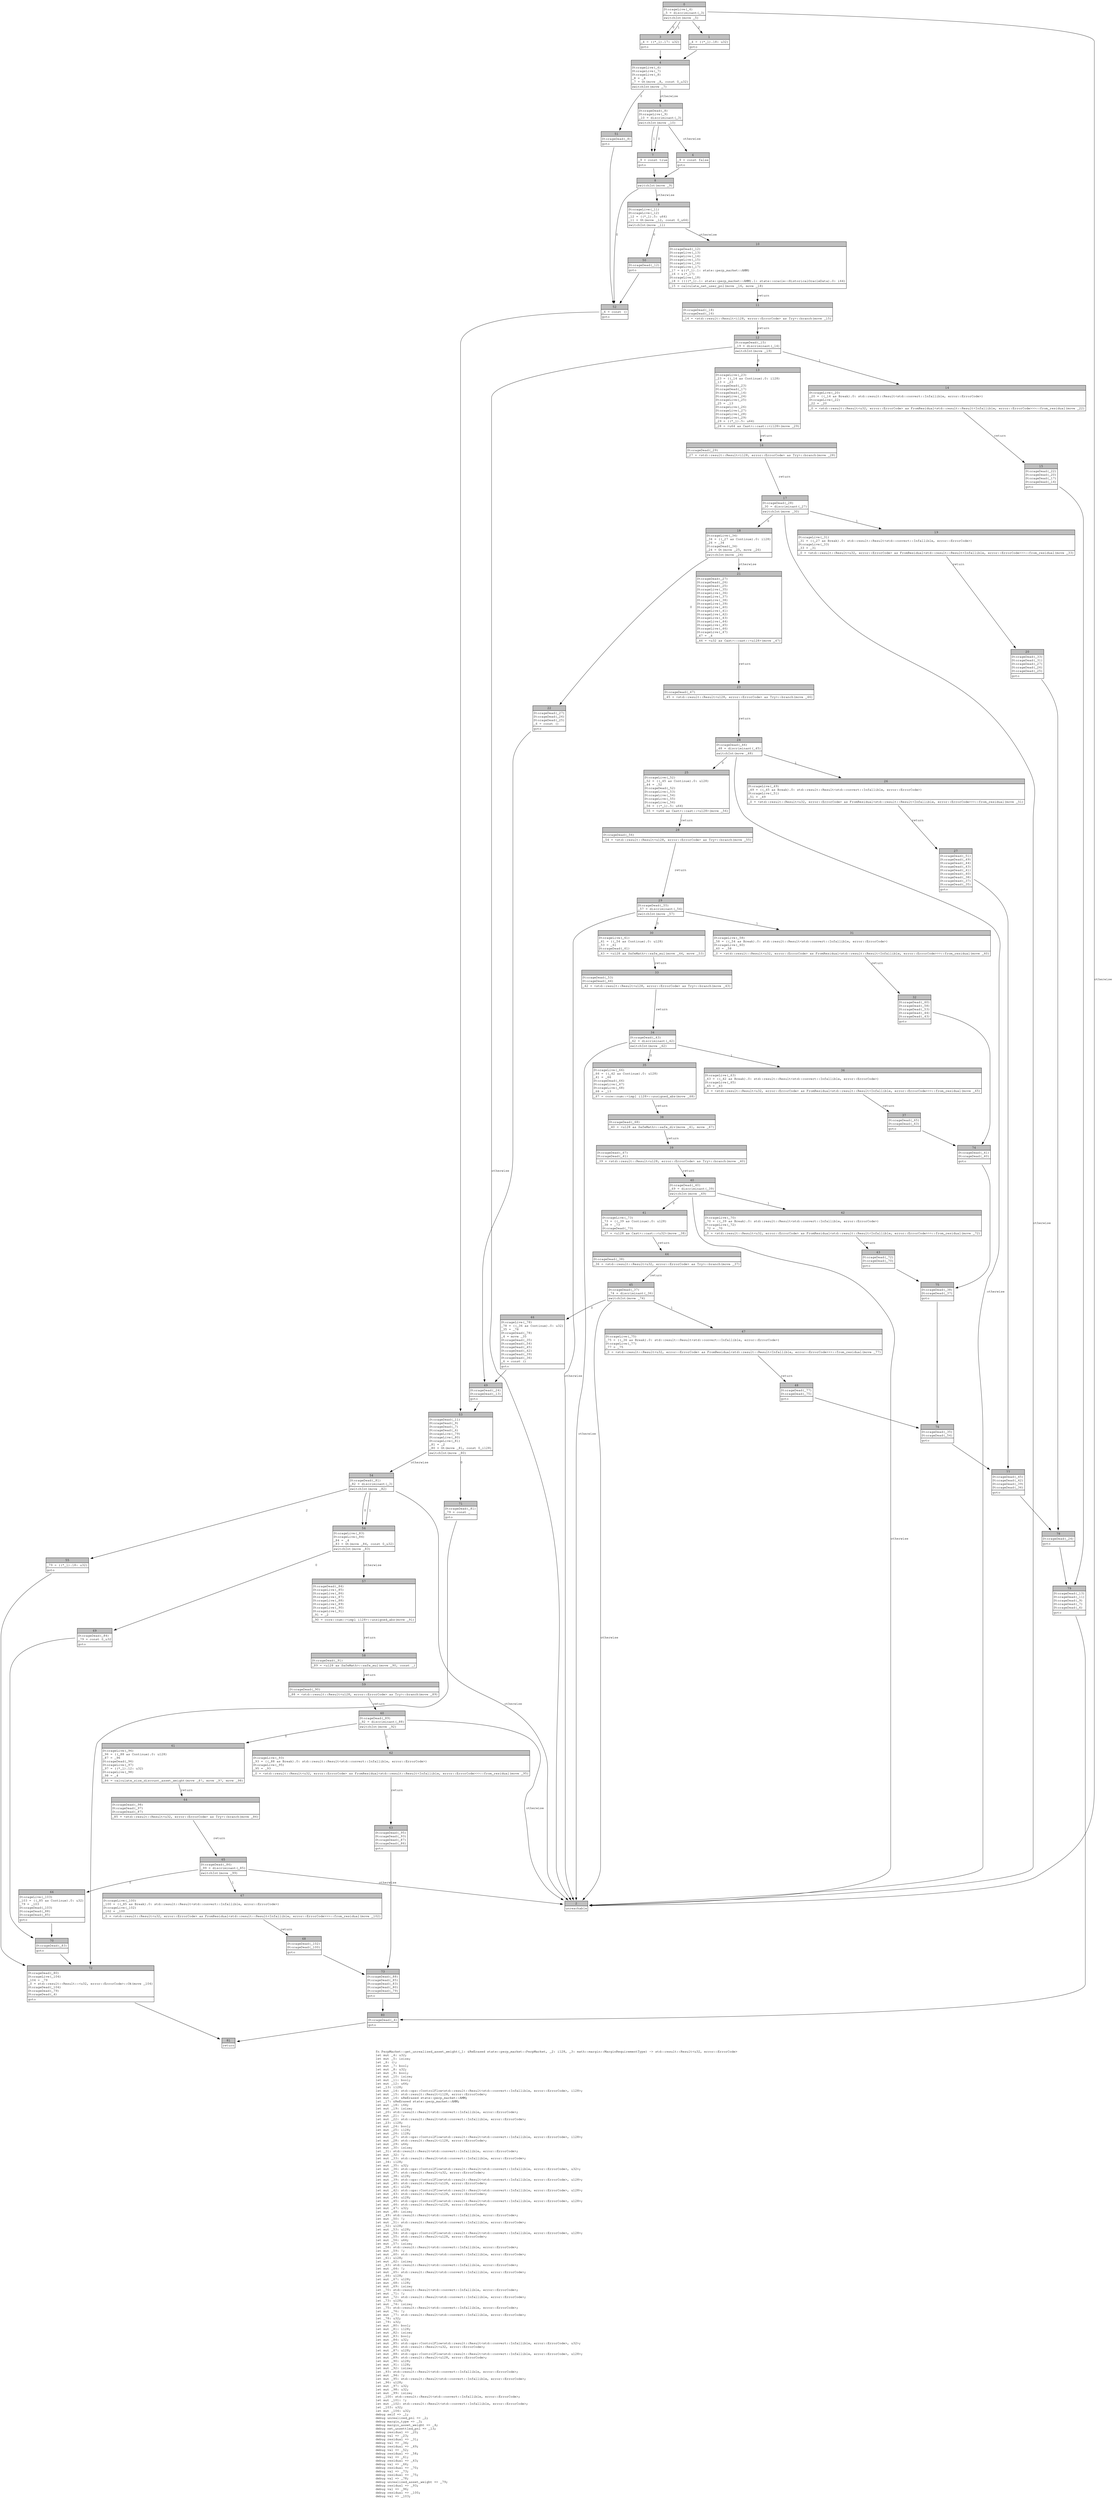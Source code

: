 digraph Mir_0_3802 {
    graph [fontname="Courier, monospace"];
    node [fontname="Courier, monospace"];
    edge [fontname="Courier, monospace"];
    label=<fn PerpMarket::get_unrealized_asset_weight(_1: &amp;ReErased state::perp_market::PerpMarket, _2: i128, _3: math::margin::MarginRequirementType) -&gt; std::result::Result&lt;u32, error::ErrorCode&gt;<br align="left"/>let mut _4: u32;<br align="left"/>let mut _5: isize;<br align="left"/>let _6: ();<br align="left"/>let mut _7: bool;<br align="left"/>let mut _8: u32;<br align="left"/>let mut _9: bool;<br align="left"/>let mut _10: isize;<br align="left"/>let mut _11: bool;<br align="left"/>let mut _12: u64;<br align="left"/>let _13: i128;<br align="left"/>let mut _14: std::ops::ControlFlow&lt;std::result::Result&lt;std::convert::Infallible, error::ErrorCode&gt;, i128&gt;;<br align="left"/>let mut _15: std::result::Result&lt;i128, error::ErrorCode&gt;;<br align="left"/>let mut _16: &amp;ReErased state::perp_market::AMM;<br align="left"/>let _17: &amp;ReErased state::perp_market::AMM;<br align="left"/>let mut _18: i64;<br align="left"/>let mut _19: isize;<br align="left"/>let _20: std::result::Result&lt;std::convert::Infallible, error::ErrorCode&gt;;<br align="left"/>let mut _21: !;<br align="left"/>let mut _22: std::result::Result&lt;std::convert::Infallible, error::ErrorCode&gt;;<br align="left"/>let _23: i128;<br align="left"/>let mut _24: bool;<br align="left"/>let mut _25: i128;<br align="left"/>let mut _26: i128;<br align="left"/>let mut _27: std::ops::ControlFlow&lt;std::result::Result&lt;std::convert::Infallible, error::ErrorCode&gt;, i128&gt;;<br align="left"/>let mut _28: std::result::Result&lt;i128, error::ErrorCode&gt;;<br align="left"/>let mut _29: u64;<br align="left"/>let mut _30: isize;<br align="left"/>let _31: std::result::Result&lt;std::convert::Infallible, error::ErrorCode&gt;;<br align="left"/>let mut _32: !;<br align="left"/>let mut _33: std::result::Result&lt;std::convert::Infallible, error::ErrorCode&gt;;<br align="left"/>let _34: i128;<br align="left"/>let mut _35: u32;<br align="left"/>let mut _36: std::ops::ControlFlow&lt;std::result::Result&lt;std::convert::Infallible, error::ErrorCode&gt;, u32&gt;;<br align="left"/>let mut _37: std::result::Result&lt;u32, error::ErrorCode&gt;;<br align="left"/>let mut _38: u128;<br align="left"/>let mut _39: std::ops::ControlFlow&lt;std::result::Result&lt;std::convert::Infallible, error::ErrorCode&gt;, u128&gt;;<br align="left"/>let mut _40: std::result::Result&lt;u128, error::ErrorCode&gt;;<br align="left"/>let mut _41: u128;<br align="left"/>let mut _42: std::ops::ControlFlow&lt;std::result::Result&lt;std::convert::Infallible, error::ErrorCode&gt;, u128&gt;;<br align="left"/>let mut _43: std::result::Result&lt;u128, error::ErrorCode&gt;;<br align="left"/>let mut _44: u128;<br align="left"/>let mut _45: std::ops::ControlFlow&lt;std::result::Result&lt;std::convert::Infallible, error::ErrorCode&gt;, u128&gt;;<br align="left"/>let mut _46: std::result::Result&lt;u128, error::ErrorCode&gt;;<br align="left"/>let mut _47: u32;<br align="left"/>let mut _48: isize;<br align="left"/>let _49: std::result::Result&lt;std::convert::Infallible, error::ErrorCode&gt;;<br align="left"/>let mut _50: !;<br align="left"/>let mut _51: std::result::Result&lt;std::convert::Infallible, error::ErrorCode&gt;;<br align="left"/>let _52: u128;<br align="left"/>let mut _53: u128;<br align="left"/>let mut _54: std::ops::ControlFlow&lt;std::result::Result&lt;std::convert::Infallible, error::ErrorCode&gt;, u128&gt;;<br align="left"/>let mut _55: std::result::Result&lt;u128, error::ErrorCode&gt;;<br align="left"/>let mut _56: u64;<br align="left"/>let mut _57: isize;<br align="left"/>let _58: std::result::Result&lt;std::convert::Infallible, error::ErrorCode&gt;;<br align="left"/>let mut _59: !;<br align="left"/>let mut _60: std::result::Result&lt;std::convert::Infallible, error::ErrorCode&gt;;<br align="left"/>let _61: u128;<br align="left"/>let mut _62: isize;<br align="left"/>let _63: std::result::Result&lt;std::convert::Infallible, error::ErrorCode&gt;;<br align="left"/>let mut _64: !;<br align="left"/>let mut _65: std::result::Result&lt;std::convert::Infallible, error::ErrorCode&gt;;<br align="left"/>let _66: u128;<br align="left"/>let mut _67: u128;<br align="left"/>let mut _68: i128;<br align="left"/>let mut _69: isize;<br align="left"/>let _70: std::result::Result&lt;std::convert::Infallible, error::ErrorCode&gt;;<br align="left"/>let mut _71: !;<br align="left"/>let mut _72: std::result::Result&lt;std::convert::Infallible, error::ErrorCode&gt;;<br align="left"/>let _73: u128;<br align="left"/>let mut _74: isize;<br align="left"/>let _75: std::result::Result&lt;std::convert::Infallible, error::ErrorCode&gt;;<br align="left"/>let mut _76: !;<br align="left"/>let mut _77: std::result::Result&lt;std::convert::Infallible, error::ErrorCode&gt;;<br align="left"/>let _78: u32;<br align="left"/>let _79: u32;<br align="left"/>let mut _80: bool;<br align="left"/>let mut _81: i128;<br align="left"/>let mut _82: isize;<br align="left"/>let mut _83: bool;<br align="left"/>let mut _84: u32;<br align="left"/>let mut _85: std::ops::ControlFlow&lt;std::result::Result&lt;std::convert::Infallible, error::ErrorCode&gt;, u32&gt;;<br align="left"/>let mut _86: std::result::Result&lt;u32, error::ErrorCode&gt;;<br align="left"/>let mut _87: u128;<br align="left"/>let mut _88: std::ops::ControlFlow&lt;std::result::Result&lt;std::convert::Infallible, error::ErrorCode&gt;, u128&gt;;<br align="left"/>let mut _89: std::result::Result&lt;u128, error::ErrorCode&gt;;<br align="left"/>let mut _90: u128;<br align="left"/>let mut _91: i128;<br align="left"/>let mut _92: isize;<br align="left"/>let _93: std::result::Result&lt;std::convert::Infallible, error::ErrorCode&gt;;<br align="left"/>let mut _94: !;<br align="left"/>let mut _95: std::result::Result&lt;std::convert::Infallible, error::ErrorCode&gt;;<br align="left"/>let _96: u128;<br align="left"/>let mut _97: u32;<br align="left"/>let mut _98: u32;<br align="left"/>let mut _99: isize;<br align="left"/>let _100: std::result::Result&lt;std::convert::Infallible, error::ErrorCode&gt;;<br align="left"/>let mut _101: !;<br align="left"/>let mut _102: std::result::Result&lt;std::convert::Infallible, error::ErrorCode&gt;;<br align="left"/>let _103: u32;<br align="left"/>let mut _104: u32;<br align="left"/>debug self =&gt; _1;<br align="left"/>debug unrealized_pnl =&gt; _2;<br align="left"/>debug margin_type =&gt; _3;<br align="left"/>debug margin_asset_weight =&gt; _4;<br align="left"/>debug net_unsettled_pnl =&gt; _13;<br align="left"/>debug residual =&gt; _20;<br align="left"/>debug val =&gt; _23;<br align="left"/>debug residual =&gt; _31;<br align="left"/>debug val =&gt; _34;<br align="left"/>debug residual =&gt; _49;<br align="left"/>debug val =&gt; _52;<br align="left"/>debug residual =&gt; _58;<br align="left"/>debug val =&gt; _61;<br align="left"/>debug residual =&gt; _63;<br align="left"/>debug val =&gt; _66;<br align="left"/>debug residual =&gt; _70;<br align="left"/>debug val =&gt; _73;<br align="left"/>debug residual =&gt; _75;<br align="left"/>debug val =&gt; _78;<br align="left"/>debug unrealized_asset_weight =&gt; _79;<br align="left"/>debug residual =&gt; _93;<br align="left"/>debug val =&gt; _96;<br align="left"/>debug residual =&gt; _100;<br align="left"/>debug val =&gt; _103;<br align="left"/>>;
    bb0__0_3802 [shape="none", label=<<table border="0" cellborder="1" cellspacing="0"><tr><td bgcolor="gray" align="center" colspan="1">0</td></tr><tr><td align="left" balign="left">StorageLive(_4)<br/>_5 = discriminant(_3)<br/></td></tr><tr><td align="left">switchInt(move _5)</td></tr></table>>];
    bb1__0_3802 [shape="none", label=<<table border="0" cellborder="1" cellspacing="0"><tr><td bgcolor="gray" align="center" colspan="1">1</td></tr><tr><td align="left" balign="left">_4 = ((*_1).18: u32)<br/></td></tr><tr><td align="left">goto</td></tr></table>>];
    bb2__0_3802 [shape="none", label=<<table border="0" cellborder="1" cellspacing="0"><tr><td bgcolor="gray" align="center" colspan="1">2</td></tr><tr><td align="left">unreachable</td></tr></table>>];
    bb3__0_3802 [shape="none", label=<<table border="0" cellborder="1" cellspacing="0"><tr><td bgcolor="gray" align="center" colspan="1">3</td></tr><tr><td align="left" balign="left">_4 = ((*_1).17: u32)<br/></td></tr><tr><td align="left">goto</td></tr></table>>];
    bb4__0_3802 [shape="none", label=<<table border="0" cellborder="1" cellspacing="0"><tr><td bgcolor="gray" align="center" colspan="1">4</td></tr><tr><td align="left" balign="left">StorageLive(_6)<br/>StorageLive(_7)<br/>StorageLive(_8)<br/>_8 = _4<br/>_7 = Gt(move _8, const 0_u32)<br/></td></tr><tr><td align="left">switchInt(move _7)</td></tr></table>>];
    bb5__0_3802 [shape="none", label=<<table border="0" cellborder="1" cellspacing="0"><tr><td bgcolor="gray" align="center" colspan="1">5</td></tr><tr><td align="left" balign="left">StorageDead(_8)<br/>StorageLive(_9)<br/>_10 = discriminant(_3)<br/></td></tr><tr><td align="left">switchInt(move _10)</td></tr></table>>];
    bb6__0_3802 [shape="none", label=<<table border="0" cellborder="1" cellspacing="0"><tr><td bgcolor="gray" align="center" colspan="1">6</td></tr><tr><td align="left" balign="left">_9 = const false<br/></td></tr><tr><td align="left">goto</td></tr></table>>];
    bb7__0_3802 [shape="none", label=<<table border="0" cellborder="1" cellspacing="0"><tr><td bgcolor="gray" align="center" colspan="1">7</td></tr><tr><td align="left" balign="left">_9 = const true<br/></td></tr><tr><td align="left">goto</td></tr></table>>];
    bb8__0_3802 [shape="none", label=<<table border="0" cellborder="1" cellspacing="0"><tr><td bgcolor="gray" align="center" colspan="1">8</td></tr><tr><td align="left">switchInt(move _9)</td></tr></table>>];
    bb9__0_3802 [shape="none", label=<<table border="0" cellborder="1" cellspacing="0"><tr><td bgcolor="gray" align="center" colspan="1">9</td></tr><tr><td align="left" balign="left">StorageLive(_11)<br/>StorageLive(_12)<br/>_12 = ((*_1).5: u64)<br/>_11 = Gt(move _12, const 0_u64)<br/></td></tr><tr><td align="left">switchInt(move _11)</td></tr></table>>];
    bb10__0_3802 [shape="none", label=<<table border="0" cellborder="1" cellspacing="0"><tr><td bgcolor="gray" align="center" colspan="1">10</td></tr><tr><td align="left" balign="left">StorageDead(_12)<br/>StorageLive(_13)<br/>StorageLive(_14)<br/>StorageLive(_15)<br/>StorageLive(_16)<br/>StorageLive(_17)<br/>_17 = &amp;((*_1).1: state::perp_market::AMM)<br/>_16 = &amp;(*_17)<br/>StorageLive(_18)<br/>_18 = ((((*_1).1: state::perp_market::AMM).1: state::oracle::HistoricalOracleData).0: i64)<br/></td></tr><tr><td align="left">_15 = calculate_net_user_pnl(move _16, move _18)</td></tr></table>>];
    bb11__0_3802 [shape="none", label=<<table border="0" cellborder="1" cellspacing="0"><tr><td bgcolor="gray" align="center" colspan="1">11</td></tr><tr><td align="left" balign="left">StorageDead(_18)<br/>StorageDead(_16)<br/></td></tr><tr><td align="left">_14 = &lt;std::result::Result&lt;i128, error::ErrorCode&gt; as Try&gt;::branch(move _15)</td></tr></table>>];
    bb12__0_3802 [shape="none", label=<<table border="0" cellborder="1" cellspacing="0"><tr><td bgcolor="gray" align="center" colspan="1">12</td></tr><tr><td align="left" balign="left">StorageDead(_15)<br/>_19 = discriminant(_14)<br/></td></tr><tr><td align="left">switchInt(move _19)</td></tr></table>>];
    bb13__0_3802 [shape="none", label=<<table border="0" cellborder="1" cellspacing="0"><tr><td bgcolor="gray" align="center" colspan="1">13</td></tr><tr><td align="left" balign="left">StorageLive(_23)<br/>_23 = ((_14 as Continue).0: i128)<br/>_13 = _23<br/>StorageDead(_23)<br/>StorageDead(_17)<br/>StorageDead(_14)<br/>StorageLive(_24)<br/>StorageLive(_25)<br/>_25 = _13<br/>StorageLive(_26)<br/>StorageLive(_27)<br/>StorageLive(_28)<br/>StorageLive(_29)<br/>_29 = ((*_1).5: u64)<br/></td></tr><tr><td align="left">_28 = &lt;u64 as Cast&gt;::cast::&lt;i128&gt;(move _29)</td></tr></table>>];
    bb14__0_3802 [shape="none", label=<<table border="0" cellborder="1" cellspacing="0"><tr><td bgcolor="gray" align="center" colspan="1">14</td></tr><tr><td align="left" balign="left">StorageLive(_20)<br/>_20 = ((_14 as Break).0: std::result::Result&lt;std::convert::Infallible, error::ErrorCode&gt;)<br/>StorageLive(_22)<br/>_22 = _20<br/></td></tr><tr><td align="left">_0 = &lt;std::result::Result&lt;u32, error::ErrorCode&gt; as FromResidual&lt;std::result::Result&lt;Infallible, error::ErrorCode&gt;&gt;&gt;::from_residual(move _22)</td></tr></table>>];
    bb15__0_3802 [shape="none", label=<<table border="0" cellborder="1" cellspacing="0"><tr><td bgcolor="gray" align="center" colspan="1">15</td></tr><tr><td align="left" balign="left">StorageDead(_22)<br/>StorageDead(_20)<br/>StorageDead(_17)<br/>StorageDead(_14)<br/></td></tr><tr><td align="left">goto</td></tr></table>>];
    bb16__0_3802 [shape="none", label=<<table border="0" cellborder="1" cellspacing="0"><tr><td bgcolor="gray" align="center" colspan="1">16</td></tr><tr><td align="left" balign="left">StorageDead(_29)<br/></td></tr><tr><td align="left">_27 = &lt;std::result::Result&lt;i128, error::ErrorCode&gt; as Try&gt;::branch(move _28)</td></tr></table>>];
    bb17__0_3802 [shape="none", label=<<table border="0" cellborder="1" cellspacing="0"><tr><td bgcolor="gray" align="center" colspan="1">17</td></tr><tr><td align="left" balign="left">StorageDead(_28)<br/>_30 = discriminant(_27)<br/></td></tr><tr><td align="left">switchInt(move _30)</td></tr></table>>];
    bb18__0_3802 [shape="none", label=<<table border="0" cellborder="1" cellspacing="0"><tr><td bgcolor="gray" align="center" colspan="1">18</td></tr><tr><td align="left" balign="left">StorageLive(_34)<br/>_34 = ((_27 as Continue).0: i128)<br/>_26 = _34<br/>StorageDead(_34)<br/>_24 = Gt(move _25, move _26)<br/></td></tr><tr><td align="left">switchInt(move _24)</td></tr></table>>];
    bb19__0_3802 [shape="none", label=<<table border="0" cellborder="1" cellspacing="0"><tr><td bgcolor="gray" align="center" colspan="1">19</td></tr><tr><td align="left" balign="left">StorageLive(_31)<br/>_31 = ((_27 as Break).0: std::result::Result&lt;std::convert::Infallible, error::ErrorCode&gt;)<br/>StorageLive(_33)<br/>_33 = _31<br/></td></tr><tr><td align="left">_0 = &lt;std::result::Result&lt;u32, error::ErrorCode&gt; as FromResidual&lt;std::result::Result&lt;Infallible, error::ErrorCode&gt;&gt;&gt;::from_residual(move _33)</td></tr></table>>];
    bb20__0_3802 [shape="none", label=<<table border="0" cellborder="1" cellspacing="0"><tr><td bgcolor="gray" align="center" colspan="1">20</td></tr><tr><td align="left" balign="left">StorageDead(_33)<br/>StorageDead(_31)<br/>StorageDead(_27)<br/>StorageDead(_26)<br/>StorageDead(_25)<br/></td></tr><tr><td align="left">goto</td></tr></table>>];
    bb21__0_3802 [shape="none", label=<<table border="0" cellborder="1" cellspacing="0"><tr><td bgcolor="gray" align="center" colspan="1">21</td></tr><tr><td align="left" balign="left">StorageDead(_27)<br/>StorageDead(_26)<br/>StorageDead(_25)<br/>StorageLive(_35)<br/>StorageLive(_36)<br/>StorageLive(_37)<br/>StorageLive(_38)<br/>StorageLive(_39)<br/>StorageLive(_40)<br/>StorageLive(_41)<br/>StorageLive(_42)<br/>StorageLive(_43)<br/>StorageLive(_44)<br/>StorageLive(_45)<br/>StorageLive(_46)<br/>StorageLive(_47)<br/>_47 = _4<br/></td></tr><tr><td align="left">_46 = &lt;u32 as Cast&gt;::cast::&lt;u128&gt;(move _47)</td></tr></table>>];
    bb22__0_3802 [shape="none", label=<<table border="0" cellborder="1" cellspacing="0"><tr><td bgcolor="gray" align="center" colspan="1">22</td></tr><tr><td align="left" balign="left">StorageDead(_27)<br/>StorageDead(_26)<br/>StorageDead(_25)<br/>_6 = const ()<br/></td></tr><tr><td align="left">goto</td></tr></table>>];
    bb23__0_3802 [shape="none", label=<<table border="0" cellborder="1" cellspacing="0"><tr><td bgcolor="gray" align="center" colspan="1">23</td></tr><tr><td align="left" balign="left">StorageDead(_47)<br/></td></tr><tr><td align="left">_45 = &lt;std::result::Result&lt;u128, error::ErrorCode&gt; as Try&gt;::branch(move _46)</td></tr></table>>];
    bb24__0_3802 [shape="none", label=<<table border="0" cellborder="1" cellspacing="0"><tr><td bgcolor="gray" align="center" colspan="1">24</td></tr><tr><td align="left" balign="left">StorageDead(_46)<br/>_48 = discriminant(_45)<br/></td></tr><tr><td align="left">switchInt(move _48)</td></tr></table>>];
    bb25__0_3802 [shape="none", label=<<table border="0" cellborder="1" cellspacing="0"><tr><td bgcolor="gray" align="center" colspan="1">25</td></tr><tr><td align="left" balign="left">StorageLive(_52)<br/>_52 = ((_45 as Continue).0: u128)<br/>_44 = _52<br/>StorageDead(_52)<br/>StorageLive(_53)<br/>StorageLive(_54)<br/>StorageLive(_55)<br/>StorageLive(_56)<br/>_56 = ((*_1).5: u64)<br/></td></tr><tr><td align="left">_55 = &lt;u64 as Cast&gt;::cast::&lt;u128&gt;(move _56)</td></tr></table>>];
    bb26__0_3802 [shape="none", label=<<table border="0" cellborder="1" cellspacing="0"><tr><td bgcolor="gray" align="center" colspan="1">26</td></tr><tr><td align="left" balign="left">StorageLive(_49)<br/>_49 = ((_45 as Break).0: std::result::Result&lt;std::convert::Infallible, error::ErrorCode&gt;)<br/>StorageLive(_51)<br/>_51 = _49<br/></td></tr><tr><td align="left">_0 = &lt;std::result::Result&lt;u32, error::ErrorCode&gt; as FromResidual&lt;std::result::Result&lt;Infallible, error::ErrorCode&gt;&gt;&gt;::from_residual(move _51)</td></tr></table>>];
    bb27__0_3802 [shape="none", label=<<table border="0" cellborder="1" cellspacing="0"><tr><td bgcolor="gray" align="center" colspan="1">27</td></tr><tr><td align="left" balign="left">StorageDead(_51)<br/>StorageDead(_49)<br/>StorageDead(_44)<br/>StorageDead(_43)<br/>StorageDead(_41)<br/>StorageDead(_40)<br/>StorageDead(_38)<br/>StorageDead(_37)<br/>StorageDead(_35)<br/></td></tr><tr><td align="left">goto</td></tr></table>>];
    bb28__0_3802 [shape="none", label=<<table border="0" cellborder="1" cellspacing="0"><tr><td bgcolor="gray" align="center" colspan="1">28</td></tr><tr><td align="left" balign="left">StorageDead(_56)<br/></td></tr><tr><td align="left">_54 = &lt;std::result::Result&lt;u128, error::ErrorCode&gt; as Try&gt;::branch(move _55)</td></tr></table>>];
    bb29__0_3802 [shape="none", label=<<table border="0" cellborder="1" cellspacing="0"><tr><td bgcolor="gray" align="center" colspan="1">29</td></tr><tr><td align="left" balign="left">StorageDead(_55)<br/>_57 = discriminant(_54)<br/></td></tr><tr><td align="left">switchInt(move _57)</td></tr></table>>];
    bb30__0_3802 [shape="none", label=<<table border="0" cellborder="1" cellspacing="0"><tr><td bgcolor="gray" align="center" colspan="1">30</td></tr><tr><td align="left" balign="left">StorageLive(_61)<br/>_61 = ((_54 as Continue).0: u128)<br/>_53 = _61<br/>StorageDead(_61)<br/></td></tr><tr><td align="left">_43 = &lt;u128 as SafeMath&gt;::safe_mul(move _44, move _53)</td></tr></table>>];
    bb31__0_3802 [shape="none", label=<<table border="0" cellborder="1" cellspacing="0"><tr><td bgcolor="gray" align="center" colspan="1">31</td></tr><tr><td align="left" balign="left">StorageLive(_58)<br/>_58 = ((_54 as Break).0: std::result::Result&lt;std::convert::Infallible, error::ErrorCode&gt;)<br/>StorageLive(_60)<br/>_60 = _58<br/></td></tr><tr><td align="left">_0 = &lt;std::result::Result&lt;u32, error::ErrorCode&gt; as FromResidual&lt;std::result::Result&lt;Infallible, error::ErrorCode&gt;&gt;&gt;::from_residual(move _60)</td></tr></table>>];
    bb32__0_3802 [shape="none", label=<<table border="0" cellborder="1" cellspacing="0"><tr><td bgcolor="gray" align="center" colspan="1">32</td></tr><tr><td align="left" balign="left">StorageDead(_60)<br/>StorageDead(_58)<br/>StorageDead(_53)<br/>StorageDead(_44)<br/>StorageDead(_43)<br/></td></tr><tr><td align="left">goto</td></tr></table>>];
    bb33__0_3802 [shape="none", label=<<table border="0" cellborder="1" cellspacing="0"><tr><td bgcolor="gray" align="center" colspan="1">33</td></tr><tr><td align="left" balign="left">StorageDead(_53)<br/>StorageDead(_44)<br/></td></tr><tr><td align="left">_42 = &lt;std::result::Result&lt;u128, error::ErrorCode&gt; as Try&gt;::branch(move _43)</td></tr></table>>];
    bb34__0_3802 [shape="none", label=<<table border="0" cellborder="1" cellspacing="0"><tr><td bgcolor="gray" align="center" colspan="1">34</td></tr><tr><td align="left" balign="left">StorageDead(_43)<br/>_62 = discriminant(_42)<br/></td></tr><tr><td align="left">switchInt(move _62)</td></tr></table>>];
    bb35__0_3802 [shape="none", label=<<table border="0" cellborder="1" cellspacing="0"><tr><td bgcolor="gray" align="center" colspan="1">35</td></tr><tr><td align="left" balign="left">StorageLive(_66)<br/>_66 = ((_42 as Continue).0: u128)<br/>_41 = _66<br/>StorageDead(_66)<br/>StorageLive(_67)<br/>StorageLive(_68)<br/>_68 = _13<br/></td></tr><tr><td align="left">_67 = core::num::&lt;impl i128&gt;::unsigned_abs(move _68)</td></tr></table>>];
    bb36__0_3802 [shape="none", label=<<table border="0" cellborder="1" cellspacing="0"><tr><td bgcolor="gray" align="center" colspan="1">36</td></tr><tr><td align="left" balign="left">StorageLive(_63)<br/>_63 = ((_42 as Break).0: std::result::Result&lt;std::convert::Infallible, error::ErrorCode&gt;)<br/>StorageLive(_65)<br/>_65 = _63<br/></td></tr><tr><td align="left">_0 = &lt;std::result::Result&lt;u32, error::ErrorCode&gt; as FromResidual&lt;std::result::Result&lt;Infallible, error::ErrorCode&gt;&gt;&gt;::from_residual(move _65)</td></tr></table>>];
    bb37__0_3802 [shape="none", label=<<table border="0" cellborder="1" cellspacing="0"><tr><td bgcolor="gray" align="center" colspan="1">37</td></tr><tr><td align="left" balign="left">StorageDead(_65)<br/>StorageDead(_63)<br/></td></tr><tr><td align="left">goto</td></tr></table>>];
    bb38__0_3802 [shape="none", label=<<table border="0" cellborder="1" cellspacing="0"><tr><td bgcolor="gray" align="center" colspan="1">38</td></tr><tr><td align="left" balign="left">StorageDead(_68)<br/></td></tr><tr><td align="left">_40 = &lt;u128 as SafeMath&gt;::safe_div(move _41, move _67)</td></tr></table>>];
    bb39__0_3802 [shape="none", label=<<table border="0" cellborder="1" cellspacing="0"><tr><td bgcolor="gray" align="center" colspan="1">39</td></tr><tr><td align="left" balign="left">StorageDead(_67)<br/>StorageDead(_41)<br/></td></tr><tr><td align="left">_39 = &lt;std::result::Result&lt;u128, error::ErrorCode&gt; as Try&gt;::branch(move _40)</td></tr></table>>];
    bb40__0_3802 [shape="none", label=<<table border="0" cellborder="1" cellspacing="0"><tr><td bgcolor="gray" align="center" colspan="1">40</td></tr><tr><td align="left" balign="left">StorageDead(_40)<br/>_69 = discriminant(_39)<br/></td></tr><tr><td align="left">switchInt(move _69)</td></tr></table>>];
    bb41__0_3802 [shape="none", label=<<table border="0" cellborder="1" cellspacing="0"><tr><td bgcolor="gray" align="center" colspan="1">41</td></tr><tr><td align="left" balign="left">StorageLive(_73)<br/>_73 = ((_39 as Continue).0: u128)<br/>_38 = _73<br/>StorageDead(_73)<br/></td></tr><tr><td align="left">_37 = &lt;u128 as Cast&gt;::cast::&lt;u32&gt;(move _38)</td></tr></table>>];
    bb42__0_3802 [shape="none", label=<<table border="0" cellborder="1" cellspacing="0"><tr><td bgcolor="gray" align="center" colspan="1">42</td></tr><tr><td align="left" balign="left">StorageLive(_70)<br/>_70 = ((_39 as Break).0: std::result::Result&lt;std::convert::Infallible, error::ErrorCode&gt;)<br/>StorageLive(_72)<br/>_72 = _70<br/></td></tr><tr><td align="left">_0 = &lt;std::result::Result&lt;u32, error::ErrorCode&gt; as FromResidual&lt;std::result::Result&lt;Infallible, error::ErrorCode&gt;&gt;&gt;::from_residual(move _72)</td></tr></table>>];
    bb43__0_3802 [shape="none", label=<<table border="0" cellborder="1" cellspacing="0"><tr><td bgcolor="gray" align="center" colspan="1">43</td></tr><tr><td align="left" balign="left">StorageDead(_72)<br/>StorageDead(_70)<br/></td></tr><tr><td align="left">goto</td></tr></table>>];
    bb44__0_3802 [shape="none", label=<<table border="0" cellborder="1" cellspacing="0"><tr><td bgcolor="gray" align="center" colspan="1">44</td></tr><tr><td align="left" balign="left">StorageDead(_38)<br/></td></tr><tr><td align="left">_36 = &lt;std::result::Result&lt;u32, error::ErrorCode&gt; as Try&gt;::branch(move _37)</td></tr></table>>];
    bb45__0_3802 [shape="none", label=<<table border="0" cellborder="1" cellspacing="0"><tr><td bgcolor="gray" align="center" colspan="1">45</td></tr><tr><td align="left" balign="left">StorageDead(_37)<br/>_74 = discriminant(_36)<br/></td></tr><tr><td align="left">switchInt(move _74)</td></tr></table>>];
    bb46__0_3802 [shape="none", label=<<table border="0" cellborder="1" cellspacing="0"><tr><td bgcolor="gray" align="center" colspan="1">46</td></tr><tr><td align="left" balign="left">StorageLive(_78)<br/>_78 = ((_36 as Continue).0: u32)<br/>_35 = _78<br/>StorageDead(_78)<br/>_4 = move _35<br/>StorageDead(_35)<br/>StorageDead(_54)<br/>StorageDead(_45)<br/>StorageDead(_42)<br/>StorageDead(_39)<br/>StorageDead(_36)<br/>_6 = const ()<br/></td></tr><tr><td align="left">goto</td></tr></table>>];
    bb47__0_3802 [shape="none", label=<<table border="0" cellborder="1" cellspacing="0"><tr><td bgcolor="gray" align="center" colspan="1">47</td></tr><tr><td align="left" balign="left">StorageLive(_75)<br/>_75 = ((_36 as Break).0: std::result::Result&lt;std::convert::Infallible, error::ErrorCode&gt;)<br/>StorageLive(_77)<br/>_77 = _75<br/></td></tr><tr><td align="left">_0 = &lt;std::result::Result&lt;u32, error::ErrorCode&gt; as FromResidual&lt;std::result::Result&lt;Infallible, error::ErrorCode&gt;&gt;&gt;::from_residual(move _77)</td></tr></table>>];
    bb48__0_3802 [shape="none", label=<<table border="0" cellborder="1" cellspacing="0"><tr><td bgcolor="gray" align="center" colspan="1">48</td></tr><tr><td align="left" balign="left">StorageDead(_77)<br/>StorageDead(_75)<br/></td></tr><tr><td align="left">goto</td></tr></table>>];
    bb49__0_3802 [shape="none", label=<<table border="0" cellborder="1" cellspacing="0"><tr><td bgcolor="gray" align="center" colspan="1">49</td></tr><tr><td align="left" balign="left">StorageDead(_24)<br/>StorageDead(_13)<br/></td></tr><tr><td align="left">goto</td></tr></table>>];
    bb50__0_3802 [shape="none", label=<<table border="0" cellborder="1" cellspacing="0"><tr><td bgcolor="gray" align="center" colspan="1">50</td></tr><tr><td align="left" balign="left">StorageDead(_12)<br/></td></tr><tr><td align="left">goto</td></tr></table>>];
    bb51__0_3802 [shape="none", label=<<table border="0" cellborder="1" cellspacing="0"><tr><td bgcolor="gray" align="center" colspan="1">51</td></tr><tr><td align="left" balign="left">StorageDead(_8)<br/></td></tr><tr><td align="left">goto</td></tr></table>>];
    bb52__0_3802 [shape="none", label=<<table border="0" cellborder="1" cellspacing="0"><tr><td bgcolor="gray" align="center" colspan="1">52</td></tr><tr><td align="left" balign="left">_6 = const ()<br/></td></tr><tr><td align="left">goto</td></tr></table>>];
    bb53__0_3802 [shape="none", label=<<table border="0" cellborder="1" cellspacing="0"><tr><td bgcolor="gray" align="center" colspan="1">53</td></tr><tr><td align="left" balign="left">StorageDead(_11)<br/>StorageDead(_9)<br/>StorageDead(_7)<br/>StorageDead(_6)<br/>StorageLive(_79)<br/>StorageLive(_80)<br/>StorageLive(_81)<br/>_81 = _2<br/>_80 = Gt(move _81, const 0_i128)<br/></td></tr><tr><td align="left">switchInt(move _80)</td></tr></table>>];
    bb54__0_3802 [shape="none", label=<<table border="0" cellborder="1" cellspacing="0"><tr><td bgcolor="gray" align="center" colspan="1">54</td></tr><tr><td align="left" balign="left">StorageDead(_81)<br/>_82 = discriminant(_3)<br/></td></tr><tr><td align="left">switchInt(move _82)</td></tr></table>>];
    bb55__0_3802 [shape="none", label=<<table border="0" cellborder="1" cellspacing="0"><tr><td bgcolor="gray" align="center" colspan="1">55</td></tr><tr><td align="left" balign="left">_79 = ((*_1).18: u32)<br/></td></tr><tr><td align="left">goto</td></tr></table>>];
    bb56__0_3802 [shape="none", label=<<table border="0" cellborder="1" cellspacing="0"><tr><td bgcolor="gray" align="center" colspan="1">56</td></tr><tr><td align="left" balign="left">StorageLive(_83)<br/>StorageLive(_84)<br/>_84 = _4<br/>_83 = Gt(move _84, const 0_u32)<br/></td></tr><tr><td align="left">switchInt(move _83)</td></tr></table>>];
    bb57__0_3802 [shape="none", label=<<table border="0" cellborder="1" cellspacing="0"><tr><td bgcolor="gray" align="center" colspan="1">57</td></tr><tr><td align="left" balign="left">StorageDead(_84)<br/>StorageLive(_85)<br/>StorageLive(_86)<br/>StorageLive(_87)<br/>StorageLive(_88)<br/>StorageLive(_89)<br/>StorageLive(_90)<br/>StorageLive(_91)<br/>_91 = _2<br/></td></tr><tr><td align="left">_90 = core::num::&lt;impl i128&gt;::unsigned_abs(move _91)</td></tr></table>>];
    bb58__0_3802 [shape="none", label=<<table border="0" cellborder="1" cellspacing="0"><tr><td bgcolor="gray" align="center" colspan="1">58</td></tr><tr><td align="left" balign="left">StorageDead(_91)<br/></td></tr><tr><td align="left">_89 = &lt;u128 as SafeMath&gt;::safe_mul(move _90, const _)</td></tr></table>>];
    bb59__0_3802 [shape="none", label=<<table border="0" cellborder="1" cellspacing="0"><tr><td bgcolor="gray" align="center" colspan="1">59</td></tr><tr><td align="left" balign="left">StorageDead(_90)<br/></td></tr><tr><td align="left">_88 = &lt;std::result::Result&lt;u128, error::ErrorCode&gt; as Try&gt;::branch(move _89)</td></tr></table>>];
    bb60__0_3802 [shape="none", label=<<table border="0" cellborder="1" cellspacing="0"><tr><td bgcolor="gray" align="center" colspan="1">60</td></tr><tr><td align="left" balign="left">StorageDead(_89)<br/>_92 = discriminant(_88)<br/></td></tr><tr><td align="left">switchInt(move _92)</td></tr></table>>];
    bb61__0_3802 [shape="none", label=<<table border="0" cellborder="1" cellspacing="0"><tr><td bgcolor="gray" align="center" colspan="1">61</td></tr><tr><td align="left" balign="left">StorageLive(_96)<br/>_96 = ((_88 as Continue).0: u128)<br/>_87 = _96<br/>StorageDead(_96)<br/>StorageLive(_97)<br/>_97 = ((*_1).12: u32)<br/>StorageLive(_98)<br/>_98 = _4<br/></td></tr><tr><td align="left">_86 = calculate_size_discount_asset_weight(move _87, move _97, move _98)</td></tr></table>>];
    bb62__0_3802 [shape="none", label=<<table border="0" cellborder="1" cellspacing="0"><tr><td bgcolor="gray" align="center" colspan="1">62</td></tr><tr><td align="left" balign="left">StorageLive(_93)<br/>_93 = ((_88 as Break).0: std::result::Result&lt;std::convert::Infallible, error::ErrorCode&gt;)<br/>StorageLive(_95)<br/>_95 = _93<br/></td></tr><tr><td align="left">_0 = &lt;std::result::Result&lt;u32, error::ErrorCode&gt; as FromResidual&lt;std::result::Result&lt;Infallible, error::ErrorCode&gt;&gt;&gt;::from_residual(move _95)</td></tr></table>>];
    bb63__0_3802 [shape="none", label=<<table border="0" cellborder="1" cellspacing="0"><tr><td bgcolor="gray" align="center" colspan="1">63</td></tr><tr><td align="left" balign="left">StorageDead(_95)<br/>StorageDead(_93)<br/>StorageDead(_87)<br/>StorageDead(_86)<br/></td></tr><tr><td align="left">goto</td></tr></table>>];
    bb64__0_3802 [shape="none", label=<<table border="0" cellborder="1" cellspacing="0"><tr><td bgcolor="gray" align="center" colspan="1">64</td></tr><tr><td align="left" balign="left">StorageDead(_98)<br/>StorageDead(_97)<br/>StorageDead(_87)<br/></td></tr><tr><td align="left">_85 = &lt;std::result::Result&lt;u32, error::ErrorCode&gt; as Try&gt;::branch(move _86)</td></tr></table>>];
    bb65__0_3802 [shape="none", label=<<table border="0" cellborder="1" cellspacing="0"><tr><td bgcolor="gray" align="center" colspan="1">65</td></tr><tr><td align="left" balign="left">StorageDead(_86)<br/>_99 = discriminant(_85)<br/></td></tr><tr><td align="left">switchInt(move _99)</td></tr></table>>];
    bb66__0_3802 [shape="none", label=<<table border="0" cellborder="1" cellspacing="0"><tr><td bgcolor="gray" align="center" colspan="1">66</td></tr><tr><td align="left" balign="left">StorageLive(_103)<br/>_103 = ((_85 as Continue).0: u32)<br/>_79 = _103<br/>StorageDead(_103)<br/>StorageDead(_88)<br/>StorageDead(_85)<br/></td></tr><tr><td align="left">goto</td></tr></table>>];
    bb67__0_3802 [shape="none", label=<<table border="0" cellborder="1" cellspacing="0"><tr><td bgcolor="gray" align="center" colspan="1">67</td></tr><tr><td align="left" balign="left">StorageLive(_100)<br/>_100 = ((_85 as Break).0: std::result::Result&lt;std::convert::Infallible, error::ErrorCode&gt;)<br/>StorageLive(_102)<br/>_102 = _100<br/></td></tr><tr><td align="left">_0 = &lt;std::result::Result&lt;u32, error::ErrorCode&gt; as FromResidual&lt;std::result::Result&lt;Infallible, error::ErrorCode&gt;&gt;&gt;::from_residual(move _102)</td></tr></table>>];
    bb68__0_3802 [shape="none", label=<<table border="0" cellborder="1" cellspacing="0"><tr><td bgcolor="gray" align="center" colspan="1">68</td></tr><tr><td align="left" balign="left">StorageDead(_102)<br/>StorageDead(_100)<br/></td></tr><tr><td align="left">goto</td></tr></table>>];
    bb69__0_3802 [shape="none", label=<<table border="0" cellborder="1" cellspacing="0"><tr><td bgcolor="gray" align="center" colspan="1">69</td></tr><tr><td align="left" balign="left">StorageDead(_84)<br/>_79 = const 0_u32<br/></td></tr><tr><td align="left">goto</td></tr></table>>];
    bb70__0_3802 [shape="none", label=<<table border="0" cellborder="1" cellspacing="0"><tr><td bgcolor="gray" align="center" colspan="1">70</td></tr><tr><td align="left" balign="left">StorageDead(_83)<br/></td></tr><tr><td align="left">goto</td></tr></table>>];
    bb71__0_3802 [shape="none", label=<<table border="0" cellborder="1" cellspacing="0"><tr><td bgcolor="gray" align="center" colspan="1">71</td></tr><tr><td align="left" balign="left">StorageDead(_81)<br/>_79 = const _<br/></td></tr><tr><td align="left">goto</td></tr></table>>];
    bb72__0_3802 [shape="none", label=<<table border="0" cellborder="1" cellspacing="0"><tr><td bgcolor="gray" align="center" colspan="1">72</td></tr><tr><td align="left" balign="left">StorageDead(_80)<br/>StorageLive(_104)<br/>_104 = _79<br/>_0 = std::result::Result::&lt;u32, error::ErrorCode&gt;::Ok(move _104)<br/>StorageDead(_104)<br/>StorageDead(_79)<br/>StorageDead(_4)<br/></td></tr><tr><td align="left">goto</td></tr></table>>];
    bb73__0_3802 [shape="none", label=<<table border="0" cellborder="1" cellspacing="0"><tr><td bgcolor="gray" align="center" colspan="1">73</td></tr><tr><td align="left" balign="left">StorageDead(_88)<br/>StorageDead(_85)<br/>StorageDead(_83)<br/>StorageDead(_80)<br/>StorageDead(_79)<br/></td></tr><tr><td align="left">goto</td></tr></table>>];
    bb74__0_3802 [shape="none", label=<<table border="0" cellborder="1" cellspacing="0"><tr><td bgcolor="gray" align="center" colspan="1">74</td></tr><tr><td align="left" balign="left">StorageDead(_41)<br/>StorageDead(_40)<br/></td></tr><tr><td align="left">goto</td></tr></table>>];
    bb75__0_3802 [shape="none", label=<<table border="0" cellborder="1" cellspacing="0"><tr><td bgcolor="gray" align="center" colspan="1">75</td></tr><tr><td align="left" balign="left">StorageDead(_38)<br/>StorageDead(_37)<br/></td></tr><tr><td align="left">goto</td></tr></table>>];
    bb76__0_3802 [shape="none", label=<<table border="0" cellborder="1" cellspacing="0"><tr><td bgcolor="gray" align="center" colspan="1">76</td></tr><tr><td align="left" balign="left">StorageDead(_35)<br/>StorageDead(_54)<br/></td></tr><tr><td align="left">goto</td></tr></table>>];
    bb77__0_3802 [shape="none", label=<<table border="0" cellborder="1" cellspacing="0"><tr><td bgcolor="gray" align="center" colspan="1">77</td></tr><tr><td align="left" balign="left">StorageDead(_45)<br/>StorageDead(_42)<br/>StorageDead(_39)<br/>StorageDead(_36)<br/></td></tr><tr><td align="left">goto</td></tr></table>>];
    bb78__0_3802 [shape="none", label=<<table border="0" cellborder="1" cellspacing="0"><tr><td bgcolor="gray" align="center" colspan="1">78</td></tr><tr><td align="left" balign="left">StorageDead(_24)<br/></td></tr><tr><td align="left">goto</td></tr></table>>];
    bb79__0_3802 [shape="none", label=<<table border="0" cellborder="1" cellspacing="0"><tr><td bgcolor="gray" align="center" colspan="1">79</td></tr><tr><td align="left" balign="left">StorageDead(_13)<br/>StorageDead(_11)<br/>StorageDead(_9)<br/>StorageDead(_7)<br/>StorageDead(_6)<br/></td></tr><tr><td align="left">goto</td></tr></table>>];
    bb80__0_3802 [shape="none", label=<<table border="0" cellborder="1" cellspacing="0"><tr><td bgcolor="gray" align="center" colspan="1">80</td></tr><tr><td align="left" balign="left">StorageDead(_4)<br/></td></tr><tr><td align="left">goto</td></tr></table>>];
    bb81__0_3802 [shape="none", label=<<table border="0" cellborder="1" cellspacing="0"><tr><td bgcolor="gray" align="center" colspan="1">81</td></tr><tr><td align="left">return</td></tr></table>>];
    bb0__0_3802 -> bb3__0_3802 [label="0"];
    bb0__0_3802 -> bb3__0_3802 [label="1"];
    bb0__0_3802 -> bb1__0_3802 [label="2"];
    bb0__0_3802 -> bb2__0_3802 [label="otherwise"];
    bb1__0_3802 -> bb4__0_3802 [label=""];
    bb3__0_3802 -> bb4__0_3802 [label=""];
    bb4__0_3802 -> bb51__0_3802 [label="0"];
    bb4__0_3802 -> bb5__0_3802 [label="otherwise"];
    bb5__0_3802 -> bb7__0_3802 [label="0"];
    bb5__0_3802 -> bb7__0_3802 [label="1"];
    bb5__0_3802 -> bb6__0_3802 [label="otherwise"];
    bb6__0_3802 -> bb8__0_3802 [label=""];
    bb7__0_3802 -> bb8__0_3802 [label=""];
    bb8__0_3802 -> bb52__0_3802 [label="0"];
    bb8__0_3802 -> bb9__0_3802 [label="otherwise"];
    bb9__0_3802 -> bb50__0_3802 [label="0"];
    bb9__0_3802 -> bb10__0_3802 [label="otherwise"];
    bb10__0_3802 -> bb11__0_3802 [label="return"];
    bb11__0_3802 -> bb12__0_3802 [label="return"];
    bb12__0_3802 -> bb13__0_3802 [label="0"];
    bb12__0_3802 -> bb14__0_3802 [label="1"];
    bb12__0_3802 -> bb2__0_3802 [label="otherwise"];
    bb13__0_3802 -> bb16__0_3802 [label="return"];
    bb14__0_3802 -> bb15__0_3802 [label="return"];
    bb15__0_3802 -> bb79__0_3802 [label=""];
    bb16__0_3802 -> bb17__0_3802 [label="return"];
    bb17__0_3802 -> bb18__0_3802 [label="0"];
    bb17__0_3802 -> bb19__0_3802 [label="1"];
    bb17__0_3802 -> bb2__0_3802 [label="otherwise"];
    bb18__0_3802 -> bb22__0_3802 [label="0"];
    bb18__0_3802 -> bb21__0_3802 [label="otherwise"];
    bb19__0_3802 -> bb20__0_3802 [label="return"];
    bb20__0_3802 -> bb78__0_3802 [label=""];
    bb21__0_3802 -> bb23__0_3802 [label="return"];
    bb22__0_3802 -> bb49__0_3802 [label=""];
    bb23__0_3802 -> bb24__0_3802 [label="return"];
    bb24__0_3802 -> bb25__0_3802 [label="0"];
    bb24__0_3802 -> bb26__0_3802 [label="1"];
    bb24__0_3802 -> bb2__0_3802 [label="otherwise"];
    bb25__0_3802 -> bb28__0_3802 [label="return"];
    bb26__0_3802 -> bb27__0_3802 [label="return"];
    bb27__0_3802 -> bb77__0_3802 [label=""];
    bb28__0_3802 -> bb29__0_3802 [label="return"];
    bb29__0_3802 -> bb30__0_3802 [label="0"];
    bb29__0_3802 -> bb31__0_3802 [label="1"];
    bb29__0_3802 -> bb2__0_3802 [label="otherwise"];
    bb30__0_3802 -> bb33__0_3802 [label="return"];
    bb31__0_3802 -> bb32__0_3802 [label="return"];
    bb32__0_3802 -> bb74__0_3802 [label=""];
    bb33__0_3802 -> bb34__0_3802 [label="return"];
    bb34__0_3802 -> bb35__0_3802 [label="0"];
    bb34__0_3802 -> bb36__0_3802 [label="1"];
    bb34__0_3802 -> bb2__0_3802 [label="otherwise"];
    bb35__0_3802 -> bb38__0_3802 [label="return"];
    bb36__0_3802 -> bb37__0_3802 [label="return"];
    bb37__0_3802 -> bb74__0_3802 [label=""];
    bb38__0_3802 -> bb39__0_3802 [label="return"];
    bb39__0_3802 -> bb40__0_3802 [label="return"];
    bb40__0_3802 -> bb41__0_3802 [label="0"];
    bb40__0_3802 -> bb42__0_3802 [label="1"];
    bb40__0_3802 -> bb2__0_3802 [label="otherwise"];
    bb41__0_3802 -> bb44__0_3802 [label="return"];
    bb42__0_3802 -> bb43__0_3802 [label="return"];
    bb43__0_3802 -> bb75__0_3802 [label=""];
    bb44__0_3802 -> bb45__0_3802 [label="return"];
    bb45__0_3802 -> bb46__0_3802 [label="0"];
    bb45__0_3802 -> bb47__0_3802 [label="1"];
    bb45__0_3802 -> bb2__0_3802 [label="otherwise"];
    bb46__0_3802 -> bb49__0_3802 [label=""];
    bb47__0_3802 -> bb48__0_3802 [label="return"];
    bb48__0_3802 -> bb76__0_3802 [label=""];
    bb49__0_3802 -> bb53__0_3802 [label=""];
    bb50__0_3802 -> bb52__0_3802 [label=""];
    bb51__0_3802 -> bb52__0_3802 [label=""];
    bb52__0_3802 -> bb53__0_3802 [label=""];
    bb53__0_3802 -> bb71__0_3802 [label="0"];
    bb53__0_3802 -> bb54__0_3802 [label="otherwise"];
    bb54__0_3802 -> bb56__0_3802 [label="0"];
    bb54__0_3802 -> bb56__0_3802 [label="1"];
    bb54__0_3802 -> bb55__0_3802 [label="2"];
    bb54__0_3802 -> bb2__0_3802 [label="otherwise"];
    bb55__0_3802 -> bb72__0_3802 [label=""];
    bb56__0_3802 -> bb69__0_3802 [label="0"];
    bb56__0_3802 -> bb57__0_3802 [label="otherwise"];
    bb57__0_3802 -> bb58__0_3802 [label="return"];
    bb58__0_3802 -> bb59__0_3802 [label="return"];
    bb59__0_3802 -> bb60__0_3802 [label="return"];
    bb60__0_3802 -> bb61__0_3802 [label="0"];
    bb60__0_3802 -> bb62__0_3802 [label="1"];
    bb60__0_3802 -> bb2__0_3802 [label="otherwise"];
    bb61__0_3802 -> bb64__0_3802 [label="return"];
    bb62__0_3802 -> bb63__0_3802 [label="return"];
    bb63__0_3802 -> bb73__0_3802 [label=""];
    bb64__0_3802 -> bb65__0_3802 [label="return"];
    bb65__0_3802 -> bb66__0_3802 [label="0"];
    bb65__0_3802 -> bb67__0_3802 [label="1"];
    bb65__0_3802 -> bb2__0_3802 [label="otherwise"];
    bb66__0_3802 -> bb70__0_3802 [label=""];
    bb67__0_3802 -> bb68__0_3802 [label="return"];
    bb68__0_3802 -> bb73__0_3802 [label=""];
    bb69__0_3802 -> bb70__0_3802 [label=""];
    bb70__0_3802 -> bb72__0_3802 [label=""];
    bb71__0_3802 -> bb72__0_3802 [label=""];
    bb72__0_3802 -> bb81__0_3802 [label=""];
    bb73__0_3802 -> bb80__0_3802 [label=""];
    bb74__0_3802 -> bb75__0_3802 [label=""];
    bb75__0_3802 -> bb76__0_3802 [label=""];
    bb76__0_3802 -> bb77__0_3802 [label=""];
    bb77__0_3802 -> bb78__0_3802 [label=""];
    bb78__0_3802 -> bb79__0_3802 [label=""];
    bb79__0_3802 -> bb80__0_3802 [label=""];
    bb80__0_3802 -> bb81__0_3802 [label=""];
}
